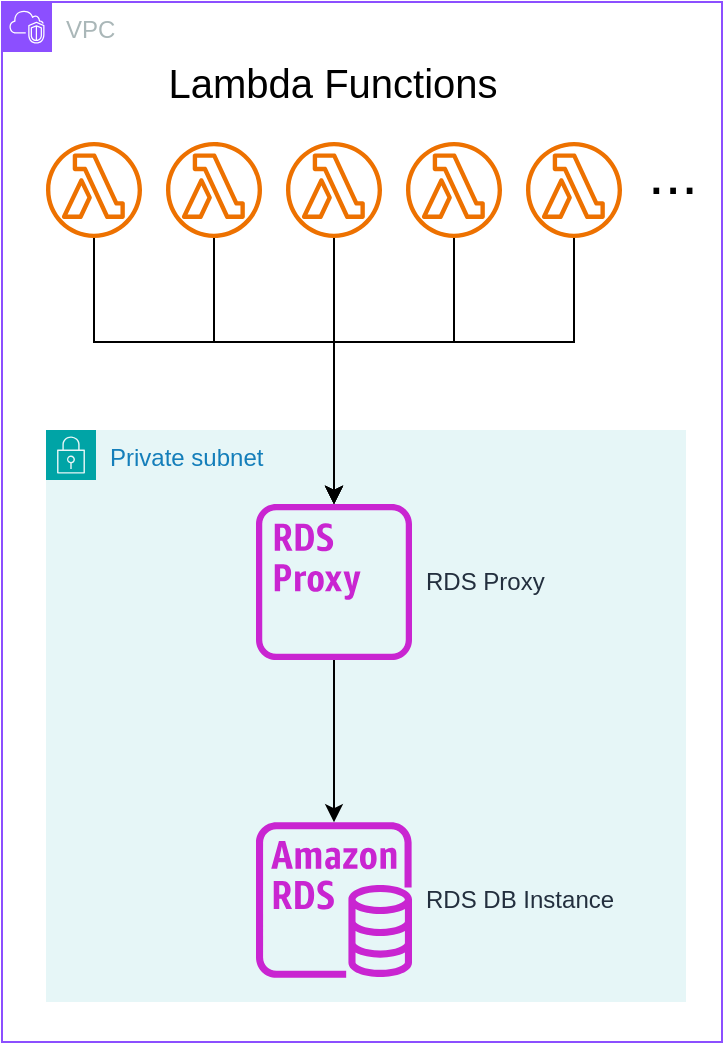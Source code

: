 <mxfile version="26.0.4">
  <diagram name="Page-1" id="8b7Ytrg-Wod3JsUT3NEX">
    <mxGraphModel dx="1311" dy="1409" grid="1" gridSize="10" guides="1" tooltips="1" connect="1" arrows="1" fold="1" page="1" pageScale="1" pageWidth="850" pageHeight="1100" math="0" shadow="0">
      <root>
        <mxCell id="0" />
        <mxCell id="1" parent="0" />
        <mxCell id="TmK4IqOJt-yaaSat89dy-1" value="VPC" style="points=[[0,0],[0.25,0],[0.5,0],[0.75,0],[1,0],[1,0.25],[1,0.5],[1,0.75],[1,1],[0.75,1],[0.5,1],[0.25,1],[0,1],[0,0.75],[0,0.5],[0,0.25]];outlineConnect=0;gradientColor=none;html=1;whiteSpace=wrap;fontSize=12;fontStyle=0;container=1;pointerEvents=0;collapsible=0;recursiveResize=0;shape=mxgraph.aws4.group;grIcon=mxgraph.aws4.group_vpc2;strokeColor=#8C4FFF;fillColor=none;verticalAlign=top;align=left;spacingLeft=30;fontColor=#AAB7B8;dashed=0;" vertex="1" parent="1">
          <mxGeometry x="245" y="290" width="360" height="520" as="geometry" />
        </mxCell>
        <mxCell id="TmK4IqOJt-yaaSat89dy-4" value="Private subnet" style="points=[[0,0],[0.25,0],[0.5,0],[0.75,0],[1,0],[1,0.25],[1,0.5],[1,0.75],[1,1],[0.75,1],[0.5,1],[0.25,1],[0,1],[0,0.75],[0,0.5],[0,0.25]];outlineConnect=0;gradientColor=none;html=1;whiteSpace=wrap;fontSize=12;fontStyle=0;container=1;pointerEvents=0;collapsible=0;recursiveResize=0;shape=mxgraph.aws4.group;grIcon=mxgraph.aws4.group_security_group;grStroke=0;strokeColor=#00A4A6;fillColor=#E6F6F7;verticalAlign=top;align=left;spacingLeft=30;fontColor=#147EBA;dashed=0;" vertex="1" parent="TmK4IqOJt-yaaSat89dy-1">
          <mxGeometry x="22" y="214" width="320" height="286" as="geometry" />
        </mxCell>
        <mxCell id="TmK4IqOJt-yaaSat89dy-3" value="RDS DB Instance" style="sketch=0;outlineConnect=0;fontColor=#232F3E;gradientColor=none;fillColor=#C925D1;strokeColor=none;dashed=0;verticalLabelPosition=middle;verticalAlign=middle;align=left;html=1;fontSize=12;fontStyle=0;aspect=fixed;pointerEvents=1;shape=mxgraph.aws4.rds_instance;labelPosition=right;spacingLeft=5;" vertex="1" parent="TmK4IqOJt-yaaSat89dy-4">
          <mxGeometry x="105" y="196" width="78" height="78" as="geometry" />
        </mxCell>
        <mxCell id="TmK4IqOJt-yaaSat89dy-13" style="edgeStyle=orthogonalEdgeStyle;rounded=0;orthogonalLoop=1;jettySize=auto;html=1;" edge="1" parent="TmK4IqOJt-yaaSat89dy-4" source="TmK4IqOJt-yaaSat89dy-2" target="TmK4IqOJt-yaaSat89dy-3">
          <mxGeometry relative="1" as="geometry" />
        </mxCell>
        <mxCell id="TmK4IqOJt-yaaSat89dy-2" value="RDS Proxy" style="sketch=0;outlineConnect=0;fontColor=#232F3E;gradientColor=none;fillColor=#C925D1;strokeColor=none;dashed=0;verticalLabelPosition=middle;verticalAlign=middle;align=left;html=1;fontSize=12;fontStyle=0;aspect=fixed;pointerEvents=1;shape=mxgraph.aws4.rds_proxy_alt;labelPosition=right;spacingLeft=5;" vertex="1" parent="TmK4IqOJt-yaaSat89dy-4">
          <mxGeometry x="105" y="37" width="78" height="78" as="geometry" />
        </mxCell>
        <mxCell id="TmK4IqOJt-yaaSat89dy-11" value="Lambda Functions" style="text;html=1;align=center;verticalAlign=middle;resizable=0;points=[];autosize=1;strokeColor=none;fillColor=none;fontSize=20;" vertex="1" parent="TmK4IqOJt-yaaSat89dy-1">
          <mxGeometry x="70" y="20" width="190" height="40" as="geometry" />
        </mxCell>
        <mxCell id="TmK4IqOJt-yaaSat89dy-17" style="edgeStyle=orthogonalEdgeStyle;rounded=0;orthogonalLoop=1;jettySize=auto;html=1;" edge="1" parent="TmK4IqOJt-yaaSat89dy-1" source="TmK4IqOJt-yaaSat89dy-5" target="TmK4IqOJt-yaaSat89dy-2">
          <mxGeometry relative="1" as="geometry">
            <Array as="points">
              <mxPoint x="46" y="170" />
              <mxPoint x="166" y="170" />
            </Array>
          </mxGeometry>
        </mxCell>
        <mxCell id="TmK4IqOJt-yaaSat89dy-5" value="" style="sketch=0;outlineConnect=0;fontColor=#232F3E;gradientColor=none;fillColor=#ED7100;strokeColor=none;dashed=0;verticalLabelPosition=bottom;verticalAlign=top;align=center;html=1;fontSize=12;fontStyle=0;aspect=fixed;pointerEvents=1;shape=mxgraph.aws4.lambda_function;" vertex="1" parent="TmK4IqOJt-yaaSat89dy-1">
          <mxGeometry x="22" y="70" width="48" height="48" as="geometry" />
        </mxCell>
        <mxCell id="TmK4IqOJt-yaaSat89dy-16" style="edgeStyle=orthogonalEdgeStyle;rounded=0;orthogonalLoop=1;jettySize=auto;html=1;" edge="1" parent="TmK4IqOJt-yaaSat89dy-1" source="TmK4IqOJt-yaaSat89dy-6" target="TmK4IqOJt-yaaSat89dy-2">
          <mxGeometry relative="1" as="geometry">
            <Array as="points">
              <mxPoint x="106" y="170" />
              <mxPoint x="166" y="170" />
            </Array>
          </mxGeometry>
        </mxCell>
        <mxCell id="TmK4IqOJt-yaaSat89dy-6" value="" style="sketch=0;outlineConnect=0;fontColor=#232F3E;gradientColor=none;fillColor=#ED7100;strokeColor=none;dashed=0;verticalLabelPosition=bottom;verticalAlign=top;align=center;html=1;fontSize=12;fontStyle=0;aspect=fixed;pointerEvents=1;shape=mxgraph.aws4.lambda_function;" vertex="1" parent="TmK4IqOJt-yaaSat89dy-1">
          <mxGeometry x="82" y="70" width="48" height="48" as="geometry" />
        </mxCell>
        <mxCell id="TmK4IqOJt-yaaSat89dy-12" style="edgeStyle=orthogonalEdgeStyle;rounded=0;orthogonalLoop=1;jettySize=auto;html=1;" edge="1" parent="TmK4IqOJt-yaaSat89dy-1" source="TmK4IqOJt-yaaSat89dy-7" target="TmK4IqOJt-yaaSat89dy-2">
          <mxGeometry relative="1" as="geometry" />
        </mxCell>
        <mxCell id="TmK4IqOJt-yaaSat89dy-7" value="" style="sketch=0;outlineConnect=0;fontColor=#232F3E;gradientColor=none;fillColor=#ED7100;strokeColor=none;dashed=0;verticalLabelPosition=bottom;verticalAlign=top;align=center;html=1;fontSize=12;fontStyle=0;aspect=fixed;pointerEvents=1;shape=mxgraph.aws4.lambda_function;" vertex="1" parent="TmK4IqOJt-yaaSat89dy-1">
          <mxGeometry x="142" y="70" width="48" height="48" as="geometry" />
        </mxCell>
        <mxCell id="TmK4IqOJt-yaaSat89dy-15" style="edgeStyle=orthogonalEdgeStyle;rounded=0;orthogonalLoop=1;jettySize=auto;html=1;" edge="1" parent="TmK4IqOJt-yaaSat89dy-1" source="TmK4IqOJt-yaaSat89dy-8" target="TmK4IqOJt-yaaSat89dy-2">
          <mxGeometry relative="1" as="geometry">
            <Array as="points">
              <mxPoint x="226" y="170" />
              <mxPoint x="166" y="170" />
            </Array>
          </mxGeometry>
        </mxCell>
        <mxCell id="TmK4IqOJt-yaaSat89dy-8" value="" style="sketch=0;outlineConnect=0;fontColor=#232F3E;gradientColor=none;fillColor=#ED7100;strokeColor=none;dashed=0;verticalLabelPosition=bottom;verticalAlign=top;align=center;html=1;fontSize=12;fontStyle=0;aspect=fixed;pointerEvents=1;shape=mxgraph.aws4.lambda_function;" vertex="1" parent="TmK4IqOJt-yaaSat89dy-1">
          <mxGeometry x="202" y="70" width="48" height="48" as="geometry" />
        </mxCell>
        <mxCell id="TmK4IqOJt-yaaSat89dy-14" style="edgeStyle=orthogonalEdgeStyle;rounded=0;orthogonalLoop=1;jettySize=auto;html=1;" edge="1" parent="TmK4IqOJt-yaaSat89dy-1" source="TmK4IqOJt-yaaSat89dy-9" target="TmK4IqOJt-yaaSat89dy-2">
          <mxGeometry relative="1" as="geometry">
            <Array as="points">
              <mxPoint x="286" y="170" />
              <mxPoint x="166" y="170" />
            </Array>
          </mxGeometry>
        </mxCell>
        <mxCell id="TmK4IqOJt-yaaSat89dy-9" value="" style="sketch=0;outlineConnect=0;fontColor=#232F3E;gradientColor=none;fillColor=#ED7100;strokeColor=none;dashed=0;verticalLabelPosition=bottom;verticalAlign=top;align=center;html=1;fontSize=12;fontStyle=0;aspect=fixed;pointerEvents=1;shape=mxgraph.aws4.lambda_function;" vertex="1" parent="TmK4IqOJt-yaaSat89dy-1">
          <mxGeometry x="262" y="70" width="48" height="48" as="geometry" />
        </mxCell>
        <mxCell id="TmK4IqOJt-yaaSat89dy-10" value="..." style="text;html=1;align=center;verticalAlign=middle;resizable=0;points=[];autosize=1;strokeColor=none;fillColor=none;fontSize=30;" vertex="1" parent="TmK4IqOJt-yaaSat89dy-1">
          <mxGeometry x="310" y="60" width="50" height="50" as="geometry" />
        </mxCell>
      </root>
    </mxGraphModel>
  </diagram>
</mxfile>
